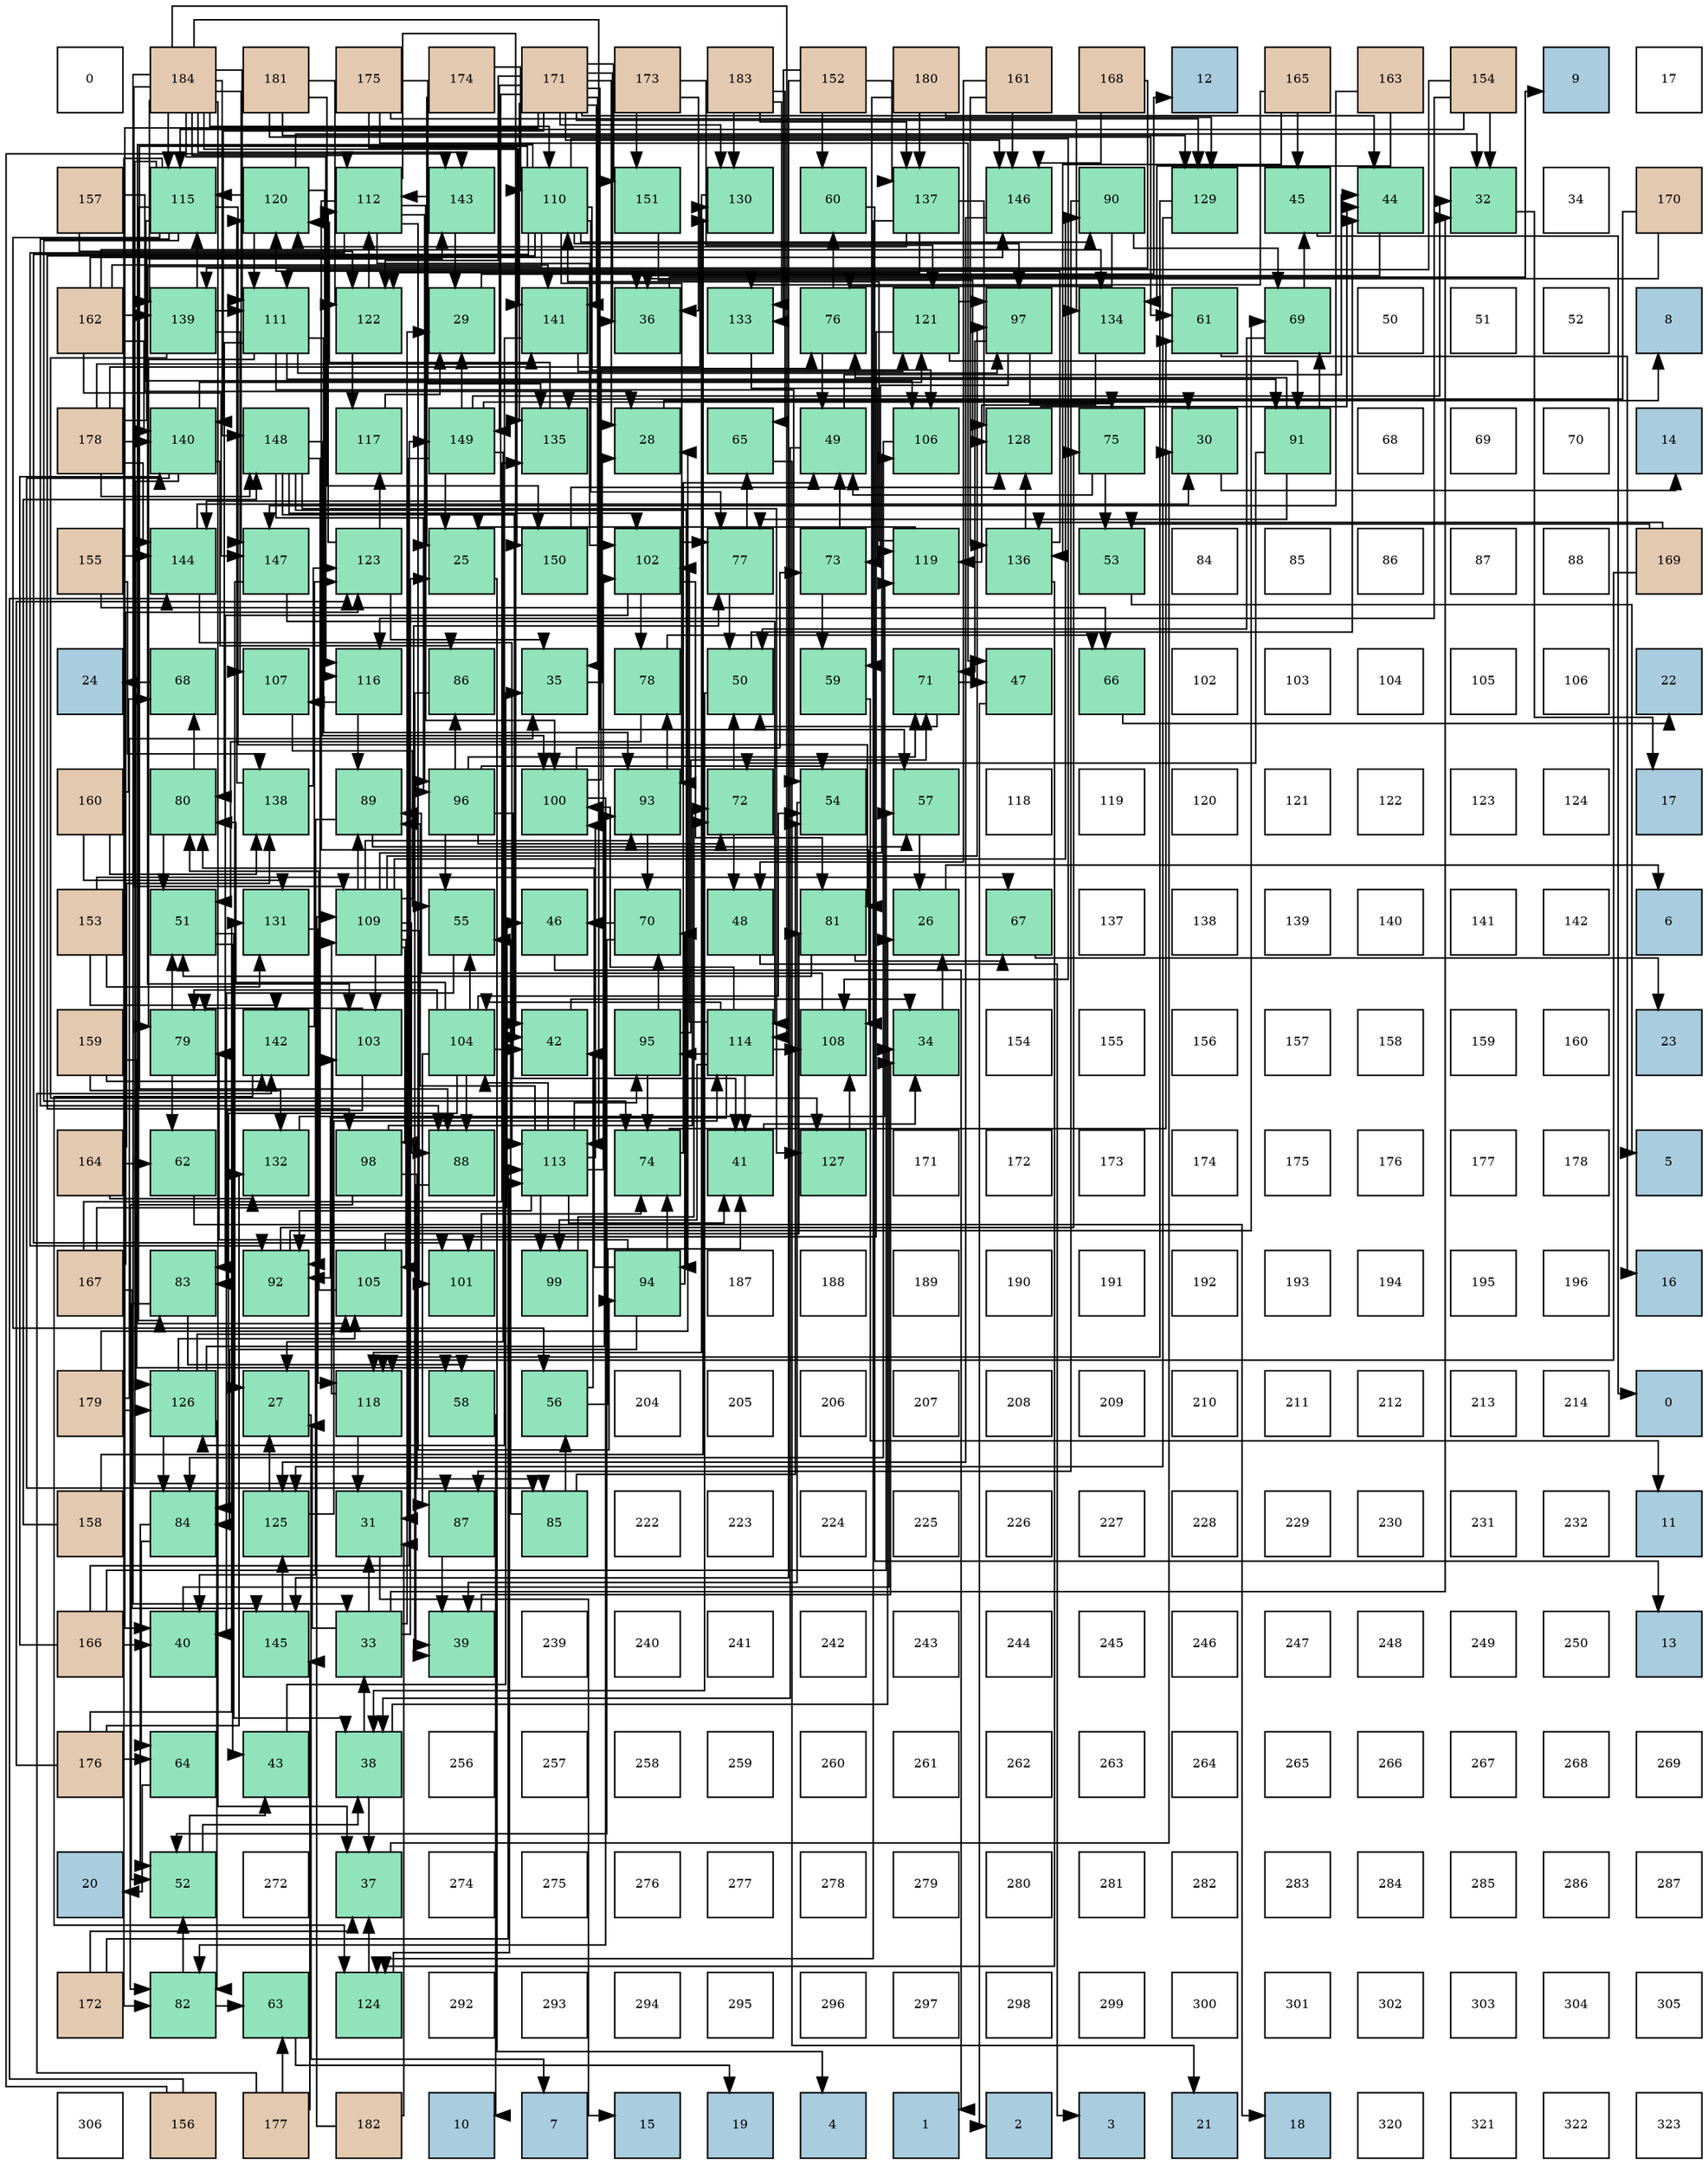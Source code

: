 digraph layout{
 rankdir=TB;
 splines=ortho;
 node [style=filled shape=square fixedsize=true width=0.6];
0[label="0", fontsize=8, fillcolor="#ffffff"];
1[label="184", fontsize=8, fillcolor="#e3c9af"];
2[label="181", fontsize=8, fillcolor="#e3c9af"];
3[label="175", fontsize=8, fillcolor="#e3c9af"];
4[label="174", fontsize=8, fillcolor="#e3c9af"];
5[label="171", fontsize=8, fillcolor="#e3c9af"];
6[label="173", fontsize=8, fillcolor="#e3c9af"];
7[label="183", fontsize=8, fillcolor="#e3c9af"];
8[label="152", fontsize=8, fillcolor="#e3c9af"];
9[label="180", fontsize=8, fillcolor="#e3c9af"];
10[label="161", fontsize=8, fillcolor="#e3c9af"];
11[label="168", fontsize=8, fillcolor="#e3c9af"];
12[label="12", fontsize=8, fillcolor="#a9ccde"];
13[label="165", fontsize=8, fillcolor="#e3c9af"];
14[label="163", fontsize=8, fillcolor="#e3c9af"];
15[label="154", fontsize=8, fillcolor="#e3c9af"];
16[label="9", fontsize=8, fillcolor="#a9ccde"];
17[label="17", fontsize=8, fillcolor="#ffffff"];
18[label="157", fontsize=8, fillcolor="#e3c9af"];
19[label="115", fontsize=8, fillcolor="#91e3bb"];
20[label="120", fontsize=8, fillcolor="#91e3bb"];
21[label="112", fontsize=8, fillcolor="#91e3bb"];
22[label="143", fontsize=8, fillcolor="#91e3bb"];
23[label="110", fontsize=8, fillcolor="#91e3bb"];
24[label="151", fontsize=8, fillcolor="#91e3bb"];
25[label="130", fontsize=8, fillcolor="#91e3bb"];
26[label="60", fontsize=8, fillcolor="#91e3bb"];
27[label="137", fontsize=8, fillcolor="#91e3bb"];
28[label="146", fontsize=8, fillcolor="#91e3bb"];
29[label="90", fontsize=8, fillcolor="#91e3bb"];
30[label="129", fontsize=8, fillcolor="#91e3bb"];
31[label="45", fontsize=8, fillcolor="#91e3bb"];
32[label="44", fontsize=8, fillcolor="#91e3bb"];
33[label="32", fontsize=8, fillcolor="#91e3bb"];
34[label="34", fontsize=8, fillcolor="#ffffff"];
35[label="170", fontsize=8, fillcolor="#e3c9af"];
36[label="162", fontsize=8, fillcolor="#e3c9af"];
37[label="139", fontsize=8, fillcolor="#91e3bb"];
38[label="111", fontsize=8, fillcolor="#91e3bb"];
39[label="122", fontsize=8, fillcolor="#91e3bb"];
40[label="29", fontsize=8, fillcolor="#91e3bb"];
41[label="141", fontsize=8, fillcolor="#91e3bb"];
42[label="36", fontsize=8, fillcolor="#91e3bb"];
43[label="133", fontsize=8, fillcolor="#91e3bb"];
44[label="76", fontsize=8, fillcolor="#91e3bb"];
45[label="121", fontsize=8, fillcolor="#91e3bb"];
46[label="97", fontsize=8, fillcolor="#91e3bb"];
47[label="134", fontsize=8, fillcolor="#91e3bb"];
48[label="61", fontsize=8, fillcolor="#91e3bb"];
49[label="69", fontsize=8, fillcolor="#91e3bb"];
50[label="50", fontsize=8, fillcolor="#ffffff"];
51[label="51", fontsize=8, fillcolor="#ffffff"];
52[label="52", fontsize=8, fillcolor="#ffffff"];
53[label="8", fontsize=8, fillcolor="#a9ccde"];
54[label="178", fontsize=8, fillcolor="#e3c9af"];
55[label="140", fontsize=8, fillcolor="#91e3bb"];
56[label="148", fontsize=8, fillcolor="#91e3bb"];
57[label="117", fontsize=8, fillcolor="#91e3bb"];
58[label="149", fontsize=8, fillcolor="#91e3bb"];
59[label="135", fontsize=8, fillcolor="#91e3bb"];
60[label="28", fontsize=8, fillcolor="#91e3bb"];
61[label="65", fontsize=8, fillcolor="#91e3bb"];
62[label="49", fontsize=8, fillcolor="#91e3bb"];
63[label="106", fontsize=8, fillcolor="#91e3bb"];
64[label="128", fontsize=8, fillcolor="#91e3bb"];
65[label="75", fontsize=8, fillcolor="#91e3bb"];
66[label="30", fontsize=8, fillcolor="#91e3bb"];
67[label="91", fontsize=8, fillcolor="#91e3bb"];
68[label="68", fontsize=8, fillcolor="#ffffff"];
69[label="69", fontsize=8, fillcolor="#ffffff"];
70[label="70", fontsize=8, fillcolor="#ffffff"];
71[label="14", fontsize=8, fillcolor="#a9ccde"];
72[label="155", fontsize=8, fillcolor="#e3c9af"];
73[label="144", fontsize=8, fillcolor="#91e3bb"];
74[label="147", fontsize=8, fillcolor="#91e3bb"];
75[label="123", fontsize=8, fillcolor="#91e3bb"];
76[label="25", fontsize=8, fillcolor="#91e3bb"];
77[label="150", fontsize=8, fillcolor="#91e3bb"];
78[label="102", fontsize=8, fillcolor="#91e3bb"];
79[label="77", fontsize=8, fillcolor="#91e3bb"];
80[label="73", fontsize=8, fillcolor="#91e3bb"];
81[label="119", fontsize=8, fillcolor="#91e3bb"];
82[label="136", fontsize=8, fillcolor="#91e3bb"];
83[label="53", fontsize=8, fillcolor="#91e3bb"];
84[label="84", fontsize=8, fillcolor="#ffffff"];
85[label="85", fontsize=8, fillcolor="#ffffff"];
86[label="86", fontsize=8, fillcolor="#ffffff"];
87[label="87", fontsize=8, fillcolor="#ffffff"];
88[label="88", fontsize=8, fillcolor="#ffffff"];
89[label="169", fontsize=8, fillcolor="#e3c9af"];
90[label="24", fontsize=8, fillcolor="#a9ccde"];
91[label="68", fontsize=8, fillcolor="#91e3bb"];
92[label="107", fontsize=8, fillcolor="#91e3bb"];
93[label="116", fontsize=8, fillcolor="#91e3bb"];
94[label="86", fontsize=8, fillcolor="#91e3bb"];
95[label="35", fontsize=8, fillcolor="#91e3bb"];
96[label="78", fontsize=8, fillcolor="#91e3bb"];
97[label="50", fontsize=8, fillcolor="#91e3bb"];
98[label="59", fontsize=8, fillcolor="#91e3bb"];
99[label="71", fontsize=8, fillcolor="#91e3bb"];
100[label="47", fontsize=8, fillcolor="#91e3bb"];
101[label="66", fontsize=8, fillcolor="#91e3bb"];
102[label="102", fontsize=8, fillcolor="#ffffff"];
103[label="103", fontsize=8, fillcolor="#ffffff"];
104[label="104", fontsize=8, fillcolor="#ffffff"];
105[label="105", fontsize=8, fillcolor="#ffffff"];
106[label="106", fontsize=8, fillcolor="#ffffff"];
107[label="22", fontsize=8, fillcolor="#a9ccde"];
108[label="160", fontsize=8, fillcolor="#e3c9af"];
109[label="80", fontsize=8, fillcolor="#91e3bb"];
110[label="138", fontsize=8, fillcolor="#91e3bb"];
111[label="89", fontsize=8, fillcolor="#91e3bb"];
112[label="96", fontsize=8, fillcolor="#91e3bb"];
113[label="100", fontsize=8, fillcolor="#91e3bb"];
114[label="93", fontsize=8, fillcolor="#91e3bb"];
115[label="72", fontsize=8, fillcolor="#91e3bb"];
116[label="54", fontsize=8, fillcolor="#91e3bb"];
117[label="57", fontsize=8, fillcolor="#91e3bb"];
118[label="118", fontsize=8, fillcolor="#ffffff"];
119[label="119", fontsize=8, fillcolor="#ffffff"];
120[label="120", fontsize=8, fillcolor="#ffffff"];
121[label="121", fontsize=8, fillcolor="#ffffff"];
122[label="122", fontsize=8, fillcolor="#ffffff"];
123[label="123", fontsize=8, fillcolor="#ffffff"];
124[label="124", fontsize=8, fillcolor="#ffffff"];
125[label="17", fontsize=8, fillcolor="#a9ccde"];
126[label="153", fontsize=8, fillcolor="#e3c9af"];
127[label="51", fontsize=8, fillcolor="#91e3bb"];
128[label="131", fontsize=8, fillcolor="#91e3bb"];
129[label="109", fontsize=8, fillcolor="#91e3bb"];
130[label="55", fontsize=8, fillcolor="#91e3bb"];
131[label="46", fontsize=8, fillcolor="#91e3bb"];
132[label="70", fontsize=8, fillcolor="#91e3bb"];
133[label="48", fontsize=8, fillcolor="#91e3bb"];
134[label="81", fontsize=8, fillcolor="#91e3bb"];
135[label="26", fontsize=8, fillcolor="#91e3bb"];
136[label="67", fontsize=8, fillcolor="#91e3bb"];
137[label="137", fontsize=8, fillcolor="#ffffff"];
138[label="138", fontsize=8, fillcolor="#ffffff"];
139[label="139", fontsize=8, fillcolor="#ffffff"];
140[label="140", fontsize=8, fillcolor="#ffffff"];
141[label="141", fontsize=8, fillcolor="#ffffff"];
142[label="142", fontsize=8, fillcolor="#ffffff"];
143[label="6", fontsize=8, fillcolor="#a9ccde"];
144[label="159", fontsize=8, fillcolor="#e3c9af"];
145[label="79", fontsize=8, fillcolor="#91e3bb"];
146[label="142", fontsize=8, fillcolor="#91e3bb"];
147[label="103", fontsize=8, fillcolor="#91e3bb"];
148[label="104", fontsize=8, fillcolor="#91e3bb"];
149[label="42", fontsize=8, fillcolor="#91e3bb"];
150[label="95", fontsize=8, fillcolor="#91e3bb"];
151[label="114", fontsize=8, fillcolor="#91e3bb"];
152[label="108", fontsize=8, fillcolor="#91e3bb"];
153[label="34", fontsize=8, fillcolor="#91e3bb"];
154[label="154", fontsize=8, fillcolor="#ffffff"];
155[label="155", fontsize=8, fillcolor="#ffffff"];
156[label="156", fontsize=8, fillcolor="#ffffff"];
157[label="157", fontsize=8, fillcolor="#ffffff"];
158[label="158", fontsize=8, fillcolor="#ffffff"];
159[label="159", fontsize=8, fillcolor="#ffffff"];
160[label="160", fontsize=8, fillcolor="#ffffff"];
161[label="23", fontsize=8, fillcolor="#a9ccde"];
162[label="164", fontsize=8, fillcolor="#e3c9af"];
163[label="62", fontsize=8, fillcolor="#91e3bb"];
164[label="132", fontsize=8, fillcolor="#91e3bb"];
165[label="98", fontsize=8, fillcolor="#91e3bb"];
166[label="88", fontsize=8, fillcolor="#91e3bb"];
167[label="113", fontsize=8, fillcolor="#91e3bb"];
168[label="74", fontsize=8, fillcolor="#91e3bb"];
169[label="41", fontsize=8, fillcolor="#91e3bb"];
170[label="127", fontsize=8, fillcolor="#91e3bb"];
171[label="171", fontsize=8, fillcolor="#ffffff"];
172[label="172", fontsize=8, fillcolor="#ffffff"];
173[label="173", fontsize=8, fillcolor="#ffffff"];
174[label="174", fontsize=8, fillcolor="#ffffff"];
175[label="175", fontsize=8, fillcolor="#ffffff"];
176[label="176", fontsize=8, fillcolor="#ffffff"];
177[label="177", fontsize=8, fillcolor="#ffffff"];
178[label="178", fontsize=8, fillcolor="#ffffff"];
179[label="5", fontsize=8, fillcolor="#a9ccde"];
180[label="167", fontsize=8, fillcolor="#e3c9af"];
181[label="83", fontsize=8, fillcolor="#91e3bb"];
182[label="92", fontsize=8, fillcolor="#91e3bb"];
183[label="105", fontsize=8, fillcolor="#91e3bb"];
184[label="101", fontsize=8, fillcolor="#91e3bb"];
185[label="99", fontsize=8, fillcolor="#91e3bb"];
186[label="94", fontsize=8, fillcolor="#91e3bb"];
187[label="187", fontsize=8, fillcolor="#ffffff"];
188[label="188", fontsize=8, fillcolor="#ffffff"];
189[label="189", fontsize=8, fillcolor="#ffffff"];
190[label="190", fontsize=8, fillcolor="#ffffff"];
191[label="191", fontsize=8, fillcolor="#ffffff"];
192[label="192", fontsize=8, fillcolor="#ffffff"];
193[label="193", fontsize=8, fillcolor="#ffffff"];
194[label="194", fontsize=8, fillcolor="#ffffff"];
195[label="195", fontsize=8, fillcolor="#ffffff"];
196[label="196", fontsize=8, fillcolor="#ffffff"];
197[label="16", fontsize=8, fillcolor="#a9ccde"];
198[label="179", fontsize=8, fillcolor="#e3c9af"];
199[label="126", fontsize=8, fillcolor="#91e3bb"];
200[label="27", fontsize=8, fillcolor="#91e3bb"];
201[label="118", fontsize=8, fillcolor="#91e3bb"];
202[label="58", fontsize=8, fillcolor="#91e3bb"];
203[label="56", fontsize=8, fillcolor="#91e3bb"];
204[label="204", fontsize=8, fillcolor="#ffffff"];
205[label="205", fontsize=8, fillcolor="#ffffff"];
206[label="206", fontsize=8, fillcolor="#ffffff"];
207[label="207", fontsize=8, fillcolor="#ffffff"];
208[label="208", fontsize=8, fillcolor="#ffffff"];
209[label="209", fontsize=8, fillcolor="#ffffff"];
210[label="210", fontsize=8, fillcolor="#ffffff"];
211[label="211", fontsize=8, fillcolor="#ffffff"];
212[label="212", fontsize=8, fillcolor="#ffffff"];
213[label="213", fontsize=8, fillcolor="#ffffff"];
214[label="214", fontsize=8, fillcolor="#ffffff"];
215[label="0", fontsize=8, fillcolor="#a9ccde"];
216[label="158", fontsize=8, fillcolor="#e3c9af"];
217[label="84", fontsize=8, fillcolor="#91e3bb"];
218[label="125", fontsize=8, fillcolor="#91e3bb"];
219[label="31", fontsize=8, fillcolor="#91e3bb"];
220[label="87", fontsize=8, fillcolor="#91e3bb"];
221[label="85", fontsize=8, fillcolor="#91e3bb"];
222[label="222", fontsize=8, fillcolor="#ffffff"];
223[label="223", fontsize=8, fillcolor="#ffffff"];
224[label="224", fontsize=8, fillcolor="#ffffff"];
225[label="225", fontsize=8, fillcolor="#ffffff"];
226[label="226", fontsize=8, fillcolor="#ffffff"];
227[label="227", fontsize=8, fillcolor="#ffffff"];
228[label="228", fontsize=8, fillcolor="#ffffff"];
229[label="229", fontsize=8, fillcolor="#ffffff"];
230[label="230", fontsize=8, fillcolor="#ffffff"];
231[label="231", fontsize=8, fillcolor="#ffffff"];
232[label="232", fontsize=8, fillcolor="#ffffff"];
233[label="11", fontsize=8, fillcolor="#a9ccde"];
234[label="166", fontsize=8, fillcolor="#e3c9af"];
235[label="40", fontsize=8, fillcolor="#91e3bb"];
236[label="145", fontsize=8, fillcolor="#91e3bb"];
237[label="33", fontsize=8, fillcolor="#91e3bb"];
238[label="39", fontsize=8, fillcolor="#91e3bb"];
239[label="239", fontsize=8, fillcolor="#ffffff"];
240[label="240", fontsize=8, fillcolor="#ffffff"];
241[label="241", fontsize=8, fillcolor="#ffffff"];
242[label="242", fontsize=8, fillcolor="#ffffff"];
243[label="243", fontsize=8, fillcolor="#ffffff"];
244[label="244", fontsize=8, fillcolor="#ffffff"];
245[label="245", fontsize=8, fillcolor="#ffffff"];
246[label="246", fontsize=8, fillcolor="#ffffff"];
247[label="247", fontsize=8, fillcolor="#ffffff"];
248[label="248", fontsize=8, fillcolor="#ffffff"];
249[label="249", fontsize=8, fillcolor="#ffffff"];
250[label="250", fontsize=8, fillcolor="#ffffff"];
251[label="13", fontsize=8, fillcolor="#a9ccde"];
252[label="176", fontsize=8, fillcolor="#e3c9af"];
253[label="64", fontsize=8, fillcolor="#91e3bb"];
254[label="43", fontsize=8, fillcolor="#91e3bb"];
255[label="38", fontsize=8, fillcolor="#91e3bb"];
256[label="256", fontsize=8, fillcolor="#ffffff"];
257[label="257", fontsize=8, fillcolor="#ffffff"];
258[label="258", fontsize=8, fillcolor="#ffffff"];
259[label="259", fontsize=8, fillcolor="#ffffff"];
260[label="260", fontsize=8, fillcolor="#ffffff"];
261[label="261", fontsize=8, fillcolor="#ffffff"];
262[label="262", fontsize=8, fillcolor="#ffffff"];
263[label="263", fontsize=8, fillcolor="#ffffff"];
264[label="264", fontsize=8, fillcolor="#ffffff"];
265[label="265", fontsize=8, fillcolor="#ffffff"];
266[label="266", fontsize=8, fillcolor="#ffffff"];
267[label="267", fontsize=8, fillcolor="#ffffff"];
268[label="268", fontsize=8, fillcolor="#ffffff"];
269[label="269", fontsize=8, fillcolor="#ffffff"];
270[label="20", fontsize=8, fillcolor="#a9ccde"];
271[label="52", fontsize=8, fillcolor="#91e3bb"];
272[label="272", fontsize=8, fillcolor="#ffffff"];
273[label="37", fontsize=8, fillcolor="#91e3bb"];
274[label="274", fontsize=8, fillcolor="#ffffff"];
275[label="275", fontsize=8, fillcolor="#ffffff"];
276[label="276", fontsize=8, fillcolor="#ffffff"];
277[label="277", fontsize=8, fillcolor="#ffffff"];
278[label="278", fontsize=8, fillcolor="#ffffff"];
279[label="279", fontsize=8, fillcolor="#ffffff"];
280[label="280", fontsize=8, fillcolor="#ffffff"];
281[label="281", fontsize=8, fillcolor="#ffffff"];
282[label="282", fontsize=8, fillcolor="#ffffff"];
283[label="283", fontsize=8, fillcolor="#ffffff"];
284[label="284", fontsize=8, fillcolor="#ffffff"];
285[label="285", fontsize=8, fillcolor="#ffffff"];
286[label="286", fontsize=8, fillcolor="#ffffff"];
287[label="287", fontsize=8, fillcolor="#ffffff"];
288[label="172", fontsize=8, fillcolor="#e3c9af"];
289[label="82", fontsize=8, fillcolor="#91e3bb"];
290[label="63", fontsize=8, fillcolor="#91e3bb"];
291[label="124", fontsize=8, fillcolor="#91e3bb"];
292[label="292", fontsize=8, fillcolor="#ffffff"];
293[label="293", fontsize=8, fillcolor="#ffffff"];
294[label="294", fontsize=8, fillcolor="#ffffff"];
295[label="295", fontsize=8, fillcolor="#ffffff"];
296[label="296", fontsize=8, fillcolor="#ffffff"];
297[label="297", fontsize=8, fillcolor="#ffffff"];
298[label="298", fontsize=8, fillcolor="#ffffff"];
299[label="299", fontsize=8, fillcolor="#ffffff"];
300[label="300", fontsize=8, fillcolor="#ffffff"];
301[label="301", fontsize=8, fillcolor="#ffffff"];
302[label="302", fontsize=8, fillcolor="#ffffff"];
303[label="303", fontsize=8, fillcolor="#ffffff"];
304[label="304", fontsize=8, fillcolor="#ffffff"];
305[label="305", fontsize=8, fillcolor="#ffffff"];
306[label="306", fontsize=8, fillcolor="#ffffff"];
307[label="156", fontsize=8, fillcolor="#e3c9af"];
308[label="177", fontsize=8, fillcolor="#e3c9af"];
309[label="182", fontsize=8, fillcolor="#e3c9af"];
310[label="10", fontsize=8, fillcolor="#a9ccde"];
311[label="7", fontsize=8, fillcolor="#a9ccde"];
312[label="15", fontsize=8, fillcolor="#a9ccde"];
313[label="19", fontsize=8, fillcolor="#a9ccde"];
314[label="4", fontsize=8, fillcolor="#a9ccde"];
315[label="1", fontsize=8, fillcolor="#a9ccde"];
316[label="2", fontsize=8, fillcolor="#a9ccde"];
317[label="3", fontsize=8, fillcolor="#a9ccde"];
318[label="21", fontsize=8, fillcolor="#a9ccde"];
319[label="18", fontsize=8, fillcolor="#a9ccde"];
320[label="320", fontsize=8, fillcolor="#ffffff"];
321[label="321", fontsize=8, fillcolor="#ffffff"];
322[label="322", fontsize=8, fillcolor="#ffffff"];
323[label="323", fontsize=8, fillcolor="#ffffff"];
edge [constraint=false, style=vis];76 -> 314;
135 -> 143;
200 -> 311;
60 -> 53;
40 -> 12;
66 -> 71;
219 -> 312;
33 -> 125;
237 -> 76;
237 -> 200;
237 -> 40;
237 -> 219;
237 -> 33;
153 -> 135;
95 -> 60;
42 -> 16;
273 -> 66;
255 -> 135;
255 -> 237;
255 -> 273;
238 -> 153;
235 -> 153;
169 -> 153;
149 -> 153;
254 -> 95;
32 -> 42;
31 -> 215;
131 -> 315;
100 -> 316;
133 -> 317;
62 -> 255;
62 -> 32;
97 -> 255;
97 -> 32;
127 -> 255;
127 -> 254;
271 -> 255;
271 -> 254;
83 -> 179;
116 -> 238;
130 -> 235;
203 -> 169;
203 -> 149;
117 -> 135;
202 -> 310;
98 -> 233;
26 -> 251;
48 -> 197;
163 -> 319;
290 -> 313;
253 -> 270;
61 -> 318;
101 -> 107;
136 -> 161;
91 -> 90;
49 -> 31;
49 -> 97;
132 -> 131;
132 -> 271;
99 -> 100;
99 -> 97;
115 -> 133;
115 -> 97;
80 -> 62;
80 -> 98;
168 -> 62;
168 -> 48;
65 -> 62;
65 -> 83;
44 -> 62;
44 -> 26;
79 -> 97;
79 -> 61;
96 -> 127;
96 -> 101;
145 -> 127;
145 -> 163;
109 -> 127;
109 -> 91;
134 -> 127;
134 -> 136;
289 -> 271;
289 -> 290;
181 -> 271;
181 -> 202;
217 -> 271;
217 -> 253;
221 -> 116;
221 -> 130;
221 -> 203;
94 -> 238;
220 -> 238;
166 -> 238;
111 -> 235;
111 -> 117;
29 -> 49;
29 -> 44;
29 -> 220;
67 -> 49;
67 -> 115;
67 -> 44;
67 -> 79;
182 -> 49;
182 -> 65;
114 -> 132;
114 -> 96;
186 -> 132;
186 -> 168;
186 -> 145;
186 -> 109;
186 -> 217;
150 -> 132;
150 -> 99;
150 -> 168;
112 -> 169;
112 -> 116;
112 -> 130;
112 -> 99;
112 -> 115;
112 -> 94;
46 -> 99;
46 -> 80;
46 -> 65;
165 -> 115;
165 -> 289;
165 -> 221;
185 -> 115;
113 -> 80;
113 -> 44;
113 -> 289;
184 -> 168;
78 -> 79;
78 -> 96;
78 -> 134;
78 -> 181;
147 -> 145;
147 -> 181;
148 -> 149;
148 -> 116;
148 -> 130;
148 -> 145;
148 -> 109;
148 -> 217;
148 -> 220;
148 -> 166;
183 -> 109;
183 -> 134;
63 -> 217;
92 -> 130;
152 -> 111;
129 -> 79;
129 -> 166;
129 -> 111;
129 -> 29;
129 -> 114;
129 -> 46;
129 -> 165;
129 -> 184;
129 -> 147;
129 -> 183;
129 -> 63;
23 -> 79;
23 -> 166;
23 -> 29;
23 -> 114;
23 -> 46;
23 -> 165;
23 -> 184;
23 -> 147;
23 -> 183;
23 -> 63;
23 -> 152;
38 -> 116;
38 -> 145;
38 -> 109;
38 -> 67;
38 -> 114;
38 -> 46;
21 -> 149;
21 -> 182;
21 -> 186;
21 -> 112;
21 -> 113;
21 -> 78;
21 -> 152;
167 -> 169;
167 -> 111;
167 -> 182;
167 -> 150;
167 -> 185;
167 -> 113;
167 -> 78;
167 -> 148;
151 -> 169;
151 -> 182;
151 -> 150;
151 -> 185;
151 -> 113;
151 -> 78;
151 -> 148;
151 -> 152;
19 -> 203;
19 -> 168;
19 -> 134;
19 -> 289;
19 -> 181;
19 -> 220;
19 -> 166;
19 -> 63;
93 -> 111;
93 -> 92;
57 -> 40;
201 -> 219;
201 -> 129;
81 -> 76;
81 -> 23;
20 -> 33;
20 -> 38;
20 -> 19;
20 -> 93;
45 -> 67;
45 -> 46;
45 -> 184;
39 -> 21;
39 -> 57;
75 -> 95;
75 -> 21;
75 -> 57;
291 -> 273;
291 -> 167;
218 -> 200;
218 -> 151;
199 -> 289;
199 -> 217;
199 -> 114;
199 -> 147;
199 -> 183;
170 -> 152;
64 -> 32;
30 -> 201;
30 -> 218;
25 -> 201;
128 -> 201;
164 -> 81;
43 -> 81;
47 -> 81;
59 -> 20;
82 -> 20;
82 -> 291;
82 -> 64;
27 -> 20;
27 -> 39;
27 -> 291;
27 -> 64;
110 -> 20;
110 -> 75;
37 -> 92;
37 -> 38;
37 -> 19;
37 -> 170;
55 -> 221;
55 -> 94;
55 -> 45;
55 -> 199;
41 -> 45;
41 -> 199;
146 -> 75;
146 -> 291;
22 -> 40;
22 -> 21;
73 -> 66;
73 -> 167;
236 -> 218;
28 -> 218;
74 -> 200;
74 -> 151;
56 -> 149;
56 -> 182;
56 -> 186;
56 -> 112;
56 -> 113;
56 -> 78;
56 -> 170;
58 -> 76;
58 -> 200;
58 -> 40;
58 -> 66;
58 -> 219;
58 -> 33;
77 -> 64;
24 -> 64;
8 -> 26;
8 -> 43;
8 -> 27;
8 -> 236;
126 -> 136;
126 -> 128;
126 -> 146;
15 -> 33;
15 -> 38;
15 -> 19;
15 -> 93;
72 -> 101;
72 -> 110;
72 -> 73;
307 -> 22;
307 -> 73;
18 -> 60;
18 -> 39;
216 -> 25;
216 -> 56;
144 -> 202;
144 -> 164;
144 -> 146;
108 -> 91;
108 -> 128;
108 -> 110;
10 -> 133;
10 -> 82;
10 -> 28;
36 -> 47;
36 -> 37;
36 -> 55;
36 -> 41;
36 -> 28;
36 -> 74;
14 -> 47;
14 -> 74;
162 -> 163;
162 -> 164;
162 -> 110;
13 -> 31;
13 -> 43;
13 -> 82;
234 -> 235;
234 -> 117;
234 -> 55;
234 -> 58;
180 -> 131;
180 -> 75;
180 -> 59;
180 -> 236;
11 -> 37;
11 -> 28;
89 -> 83;
89 -> 201;
89 -> 82;
35 -> 42;
35 -> 59;
5 -> 60;
5 -> 95;
5 -> 42;
5 -> 235;
5 -> 32;
5 -> 117;
5 -> 39;
5 -> 25;
5 -> 47;
5 -> 59;
5 -> 55;
5 -> 41;
5 -> 73;
5 -> 28;
5 -> 58;
5 -> 24;
288 -> 273;
288 -> 167;
6 -> 42;
6 -> 45;
6 -> 24;
4 -> 76;
4 -> 23;
3 -> 100;
3 -> 30;
3 -> 59;
3 -> 77;
252 -> 253;
252 -> 75;
252 -> 128;
252 -> 164;
308 -> 290;
308 -> 146;
308 -> 236;
54 -> 25;
54 -> 55;
54 -> 41;
54 -> 22;
54 -> 73;
54 -> 56;
198 -> 60;
198 -> 95;
198 -> 199;
9 -> 98;
9 -> 30;
9 -> 27;
2 -> 48;
2 -> 39;
2 -> 30;
2 -> 77;
309 -> 219;
309 -> 129;
7 -> 61;
7 -> 25;
7 -> 43;
7 -> 27;
1 -> 237;
1 -> 273;
1 -> 129;
1 -> 23;
1 -> 38;
1 -> 21;
1 -> 167;
1 -> 151;
1 -> 19;
1 -> 93;
1 -> 37;
1 -> 41;
1 -> 22;
1 -> 74;
1 -> 56;
edge [constraint=true, style=invis];
0 -> 18 -> 36 -> 54 -> 72 -> 90 -> 108 -> 126 -> 144 -> 162 -> 180 -> 198 -> 216 -> 234 -> 252 -> 270 -> 288 -> 306;
1 -> 19 -> 37 -> 55 -> 73 -> 91 -> 109 -> 127 -> 145 -> 163 -> 181 -> 199 -> 217 -> 235 -> 253 -> 271 -> 289 -> 307;
2 -> 20 -> 38 -> 56 -> 74 -> 92 -> 110 -> 128 -> 146 -> 164 -> 182 -> 200 -> 218 -> 236 -> 254 -> 272 -> 290 -> 308;
3 -> 21 -> 39 -> 57 -> 75 -> 93 -> 111 -> 129 -> 147 -> 165 -> 183 -> 201 -> 219 -> 237 -> 255 -> 273 -> 291 -> 309;
4 -> 22 -> 40 -> 58 -> 76 -> 94 -> 112 -> 130 -> 148 -> 166 -> 184 -> 202 -> 220 -> 238 -> 256 -> 274 -> 292 -> 310;
5 -> 23 -> 41 -> 59 -> 77 -> 95 -> 113 -> 131 -> 149 -> 167 -> 185 -> 203 -> 221 -> 239 -> 257 -> 275 -> 293 -> 311;
6 -> 24 -> 42 -> 60 -> 78 -> 96 -> 114 -> 132 -> 150 -> 168 -> 186 -> 204 -> 222 -> 240 -> 258 -> 276 -> 294 -> 312;
7 -> 25 -> 43 -> 61 -> 79 -> 97 -> 115 -> 133 -> 151 -> 169 -> 187 -> 205 -> 223 -> 241 -> 259 -> 277 -> 295 -> 313;
8 -> 26 -> 44 -> 62 -> 80 -> 98 -> 116 -> 134 -> 152 -> 170 -> 188 -> 206 -> 224 -> 242 -> 260 -> 278 -> 296 -> 314;
9 -> 27 -> 45 -> 63 -> 81 -> 99 -> 117 -> 135 -> 153 -> 171 -> 189 -> 207 -> 225 -> 243 -> 261 -> 279 -> 297 -> 315;
10 -> 28 -> 46 -> 64 -> 82 -> 100 -> 118 -> 136 -> 154 -> 172 -> 190 -> 208 -> 226 -> 244 -> 262 -> 280 -> 298 -> 316;
11 -> 29 -> 47 -> 65 -> 83 -> 101 -> 119 -> 137 -> 155 -> 173 -> 191 -> 209 -> 227 -> 245 -> 263 -> 281 -> 299 -> 317;
12 -> 30 -> 48 -> 66 -> 84 -> 102 -> 120 -> 138 -> 156 -> 174 -> 192 -> 210 -> 228 -> 246 -> 264 -> 282 -> 300 -> 318;
13 -> 31 -> 49 -> 67 -> 85 -> 103 -> 121 -> 139 -> 157 -> 175 -> 193 -> 211 -> 229 -> 247 -> 265 -> 283 -> 301 -> 319;
14 -> 32 -> 50 -> 68 -> 86 -> 104 -> 122 -> 140 -> 158 -> 176 -> 194 -> 212 -> 230 -> 248 -> 266 -> 284 -> 302 -> 320;
15 -> 33 -> 51 -> 69 -> 87 -> 105 -> 123 -> 141 -> 159 -> 177 -> 195 -> 213 -> 231 -> 249 -> 267 -> 285 -> 303 -> 321;
16 -> 34 -> 52 -> 70 -> 88 -> 106 -> 124 -> 142 -> 160 -> 178 -> 196 -> 214 -> 232 -> 250 -> 268 -> 286 -> 304 -> 322;
17 -> 35 -> 53 -> 71 -> 89 -> 107 -> 125 -> 143 -> 161 -> 179 -> 197 -> 215 -> 233 -> 251 -> 269 -> 287 -> 305 -> 323;
rank = same {0 -> 1 -> 2 -> 3 -> 4 -> 5 -> 6 -> 7 -> 8 -> 9 -> 10 -> 11 -> 12 -> 13 -> 14 -> 15 -> 16 -> 17};
rank = same {18 -> 19 -> 20 -> 21 -> 22 -> 23 -> 24 -> 25 -> 26 -> 27 -> 28 -> 29 -> 30 -> 31 -> 32 -> 33 -> 34 -> 35};
rank = same {36 -> 37 -> 38 -> 39 -> 40 -> 41 -> 42 -> 43 -> 44 -> 45 -> 46 -> 47 -> 48 -> 49 -> 50 -> 51 -> 52 -> 53};
rank = same {54 -> 55 -> 56 -> 57 -> 58 -> 59 -> 60 -> 61 -> 62 -> 63 -> 64 -> 65 -> 66 -> 67 -> 68 -> 69 -> 70 -> 71};
rank = same {72 -> 73 -> 74 -> 75 -> 76 -> 77 -> 78 -> 79 -> 80 -> 81 -> 82 -> 83 -> 84 -> 85 -> 86 -> 87 -> 88 -> 89};
rank = same {90 -> 91 -> 92 -> 93 -> 94 -> 95 -> 96 -> 97 -> 98 -> 99 -> 100 -> 101 -> 102 -> 103 -> 104 -> 105 -> 106 -> 107};
rank = same {108 -> 109 -> 110 -> 111 -> 112 -> 113 -> 114 -> 115 -> 116 -> 117 -> 118 -> 119 -> 120 -> 121 -> 122 -> 123 -> 124 -> 125};
rank = same {126 -> 127 -> 128 -> 129 -> 130 -> 131 -> 132 -> 133 -> 134 -> 135 -> 136 -> 137 -> 138 -> 139 -> 140 -> 141 -> 142 -> 143};
rank = same {144 -> 145 -> 146 -> 147 -> 148 -> 149 -> 150 -> 151 -> 152 -> 153 -> 154 -> 155 -> 156 -> 157 -> 158 -> 159 -> 160 -> 161};
rank = same {162 -> 163 -> 164 -> 165 -> 166 -> 167 -> 168 -> 169 -> 170 -> 171 -> 172 -> 173 -> 174 -> 175 -> 176 -> 177 -> 178 -> 179};
rank = same {180 -> 181 -> 182 -> 183 -> 184 -> 185 -> 186 -> 187 -> 188 -> 189 -> 190 -> 191 -> 192 -> 193 -> 194 -> 195 -> 196 -> 197};
rank = same {198 -> 199 -> 200 -> 201 -> 202 -> 203 -> 204 -> 205 -> 206 -> 207 -> 208 -> 209 -> 210 -> 211 -> 212 -> 213 -> 214 -> 215};
rank = same {216 -> 217 -> 218 -> 219 -> 220 -> 221 -> 222 -> 223 -> 224 -> 225 -> 226 -> 227 -> 228 -> 229 -> 230 -> 231 -> 232 -> 233};
rank = same {234 -> 235 -> 236 -> 237 -> 238 -> 239 -> 240 -> 241 -> 242 -> 243 -> 244 -> 245 -> 246 -> 247 -> 248 -> 249 -> 250 -> 251};
rank = same {252 -> 253 -> 254 -> 255 -> 256 -> 257 -> 258 -> 259 -> 260 -> 261 -> 262 -> 263 -> 264 -> 265 -> 266 -> 267 -> 268 -> 269};
rank = same {270 -> 271 -> 272 -> 273 -> 274 -> 275 -> 276 -> 277 -> 278 -> 279 -> 280 -> 281 -> 282 -> 283 -> 284 -> 285 -> 286 -> 287};
rank = same {288 -> 289 -> 290 -> 291 -> 292 -> 293 -> 294 -> 295 -> 296 -> 297 -> 298 -> 299 -> 300 -> 301 -> 302 -> 303 -> 304 -> 305};
rank = same {306 -> 307 -> 308 -> 309 -> 310 -> 311 -> 312 -> 313 -> 314 -> 315 -> 316 -> 317 -> 318 -> 319 -> 320 -> 321 -> 322 -> 323};
}